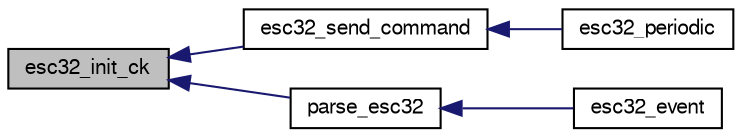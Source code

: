 digraph "esc32_init_ck"
{
  edge [fontname="FreeSans",fontsize="10",labelfontname="FreeSans",labelfontsize="10"];
  node [fontname="FreeSans",fontsize="10",shape=record];
  rankdir="LR";
  Node1 [label="esc32_init_ck",height=0.2,width=0.4,color="black", fillcolor="grey75", style="filled", fontcolor="black"];
  Node1 -> Node2 [dir="back",color="midnightblue",fontsize="10",style="solid",fontname="FreeSans"];
  Node2 [label="esc32_send_command",height=0.2,width=0.4,color="black", fillcolor="white", style="filled",URL="$esc32_8c.html#af0f37338dd7c2bea6f0b9aef4d501708"];
  Node2 -> Node3 [dir="back",color="midnightblue",fontsize="10",style="solid",fontname="FreeSans"];
  Node3 [label="esc32_periodic",height=0.2,width=0.4,color="black", fillcolor="white", style="filled",URL="$esc32_8h.html#a0ea641180adcdfecf85874250a5606cf"];
  Node1 -> Node4 [dir="back",color="midnightblue",fontsize="10",style="solid",fontname="FreeSans"];
  Node4 [label="parse_esc32",height=0.2,width=0.4,color="black", fillcolor="white", style="filled",URL="$esc32_8c.html#ac08e5033f8d7a2e596d08eda6498e151"];
  Node4 -> Node5 [dir="back",color="midnightblue",fontsize="10",style="solid",fontname="FreeSans"];
  Node5 [label="esc32_event",height=0.2,width=0.4,color="black", fillcolor="white", style="filled",URL="$esc32_8h.html#a7c74e9b94efb3f864dd51885fa5362ff"];
}
